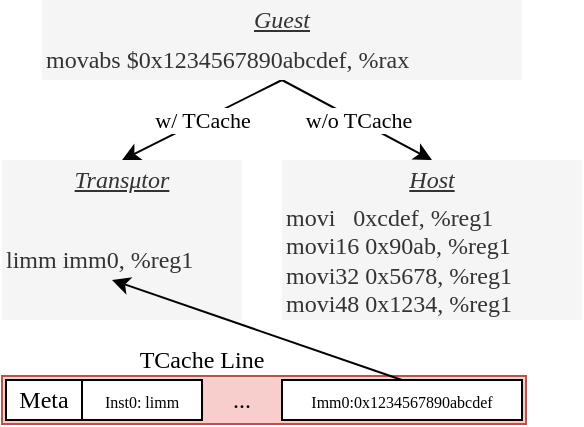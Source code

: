 <mxfile version="21.2.8" type="device">
  <diagram id="5o1vi7zhXlaoLso9c_WA" name="第 1 页">
    <mxGraphModel dx="276" dy="174" grid="1" gridSize="10" guides="0" tooltips="1" connect="0" arrows="1" fold="1" page="1" pageScale="1" pageWidth="827" pageHeight="1169" math="0" shadow="0">
      <root>
        <mxCell id="0" />
        <mxCell id="1" parent="0" />
        <mxCell id="6" value="w/ TCache" style="edgeStyle=none;html=1;exitX=0.5;exitY=1;exitDx=0;exitDy=0;entryX=0.5;entryY=0;entryDx=0;entryDy=0;fontFamily=mono;align=center;" parent="1" source="2" target="3" edge="1">
          <mxGeometry relative="1" as="geometry" />
        </mxCell>
        <mxCell id="7" value="w/o TCache" style="edgeStyle=none;html=1;exitX=0.5;exitY=1;exitDx=0;exitDy=0;entryX=0.5;entryY=0;entryDx=0;entryDy=0;fontFamily=mono;align=center;" parent="1" source="2" target="4" edge="1">
          <mxGeometry relative="1" as="geometry" />
        </mxCell>
        <mxCell id="2" value="movabs $0x1234567890abcdef, %rax" style="rounded=0;whiteSpace=wrap;html=1;fillColor=#f5f5f5;fontColor=#333333;strokeColor=none;fontFamily=mono;align=left;" parent="1" vertex="1">
          <mxGeometry x="160" y="230" width="240" height="20" as="geometry" />
        </mxCell>
        <mxCell id="3" value="&lt;i&gt;&lt;u&gt;Transμtor&lt;/u&gt;&lt;/i&gt;" style="rounded=0;whiteSpace=wrap;html=1;fillColor=#f5f5f5;fontColor=#333333;strokeColor=none;fontFamily=mono;align=center;" parent="1" vertex="1">
          <mxGeometry x="140" y="290" width="120" height="20" as="geometry" />
        </mxCell>
        <mxCell id="4" value="&lt;i&gt;&lt;u&gt;Host&lt;/u&gt;&lt;/i&gt;" style="rounded=0;whiteSpace=wrap;html=1;strokeColor=none;fillColor=#f5f5f5;fontColor=#333333;fontFamily=mono;align=center;" parent="1" vertex="1">
          <mxGeometry x="280" y="290" width="150" height="20" as="geometry" />
        </mxCell>
        <mxCell id="10" value="limm imm0, %reg1" style="rounded=0;whiteSpace=wrap;html=1;fillColor=#f5f5f5;fontColor=#333333;strokeColor=none;fontFamily=mono;align=left;" parent="1" vertex="1">
          <mxGeometry x="140" y="310" width="120" height="60" as="geometry" />
        </mxCell>
        <mxCell id="11" value="movi&amp;nbsp; &amp;nbsp;0xcdef, %reg1&lt;br&gt;movi16 0x90ab, %reg1&lt;br&gt;movi32 0x5678, %reg1&lt;br&gt;movi48 0x1234, %reg1" style="rounded=0;whiteSpace=wrap;html=1;strokeColor=none;fillColor=#f5f5f5;fontColor=#333333;fontFamily=mono;align=left;" parent="1" vertex="1">
          <mxGeometry x="280" y="310" width="150" height="60" as="geometry" />
        </mxCell>
        <mxCell id="KtPXSwPWD70xqrMkPsjw-11" value="&lt;u&gt;&lt;i&gt;Guest&lt;/i&gt;&lt;/u&gt;" style="rounded=0;whiteSpace=wrap;html=1;fillColor=#f5f5f5;fontColor=#333333;strokeColor=none;fontFamily=mono;align=center;" parent="1" vertex="1">
          <mxGeometry x="160" y="210" width="240" height="20" as="geometry" />
        </mxCell>
        <mxCell id="O66Kc3pqF0T0PJ4UoYkf-11" value="" style="rounded=0;whiteSpace=wrap;html=1;fillColor=#f8cecc;strokeColor=#b85450;fontFamily=mono;" vertex="1" parent="1">
          <mxGeometry x="140" y="398" width="262" height="24" as="geometry" />
        </mxCell>
        <mxCell id="O66Kc3pqF0T0PJ4UoYkf-12" value="&lt;font style=&quot;font-size: 8px;&quot;&gt;Inst0: limm&lt;/font&gt;" style="rounded=0;whiteSpace=wrap;html=1;fontFamily=mono;" vertex="1" parent="1">
          <mxGeometry x="180" y="400" width="60" height="20" as="geometry" />
        </mxCell>
        <mxCell id="O66Kc3pqF0T0PJ4UoYkf-16" value="&lt;font style=&quot;font-size: 8px;&quot;&gt;Imm0:0x1234567890abcdef&lt;/font&gt;" style="rounded=0;whiteSpace=wrap;html=1;fontFamily=mono;" vertex="1" parent="1">
          <mxGeometry x="280" y="400" width="120" height="20" as="geometry" />
        </mxCell>
        <mxCell id="O66Kc3pqF0T0PJ4UoYkf-17" value="&lt;span style=&quot;border-color: var(--border-color);&quot;&gt;TCache Line&lt;/span&gt;" style="text;html=1;strokeColor=none;fillColor=none;align=center;verticalAlign=middle;whiteSpace=wrap;rounded=0;fontFamily=mono;" vertex="1" parent="1">
          <mxGeometry x="140" y="380" width="200" height="20" as="geometry" />
        </mxCell>
        <mxCell id="O66Kc3pqF0T0PJ4UoYkf-18" value="Meta" style="rounded=0;whiteSpace=wrap;html=1;fontFamily=mono;" vertex="1" parent="1">
          <mxGeometry x="142" y="400" width="38" height="20" as="geometry" />
        </mxCell>
        <mxCell id="O66Kc3pqF0T0PJ4UoYkf-19" value="..." style="rounded=0;whiteSpace=wrap;html=1;fillColor=none;strokeColor=none;fontFamily=mono;" vertex="1" parent="1">
          <mxGeometry x="240" y="400" width="40" height="20" as="geometry" />
        </mxCell>
        <mxCell id="O66Kc3pqF0T0PJ4UoYkf-20" value="" style="endArrow=classic;html=1;rounded=0;exitX=0.5;exitY=0;exitDx=0;exitDy=0;exitPerimeter=0;" edge="1" parent="1" source="O66Kc3pqF0T0PJ4UoYkf-16">
          <mxGeometry width="50" height="50" relative="1" as="geometry">
            <mxPoint x="300" y="320" as="sourcePoint" />
            <mxPoint x="195" y="350" as="targetPoint" />
          </mxGeometry>
        </mxCell>
      </root>
    </mxGraphModel>
  </diagram>
</mxfile>
